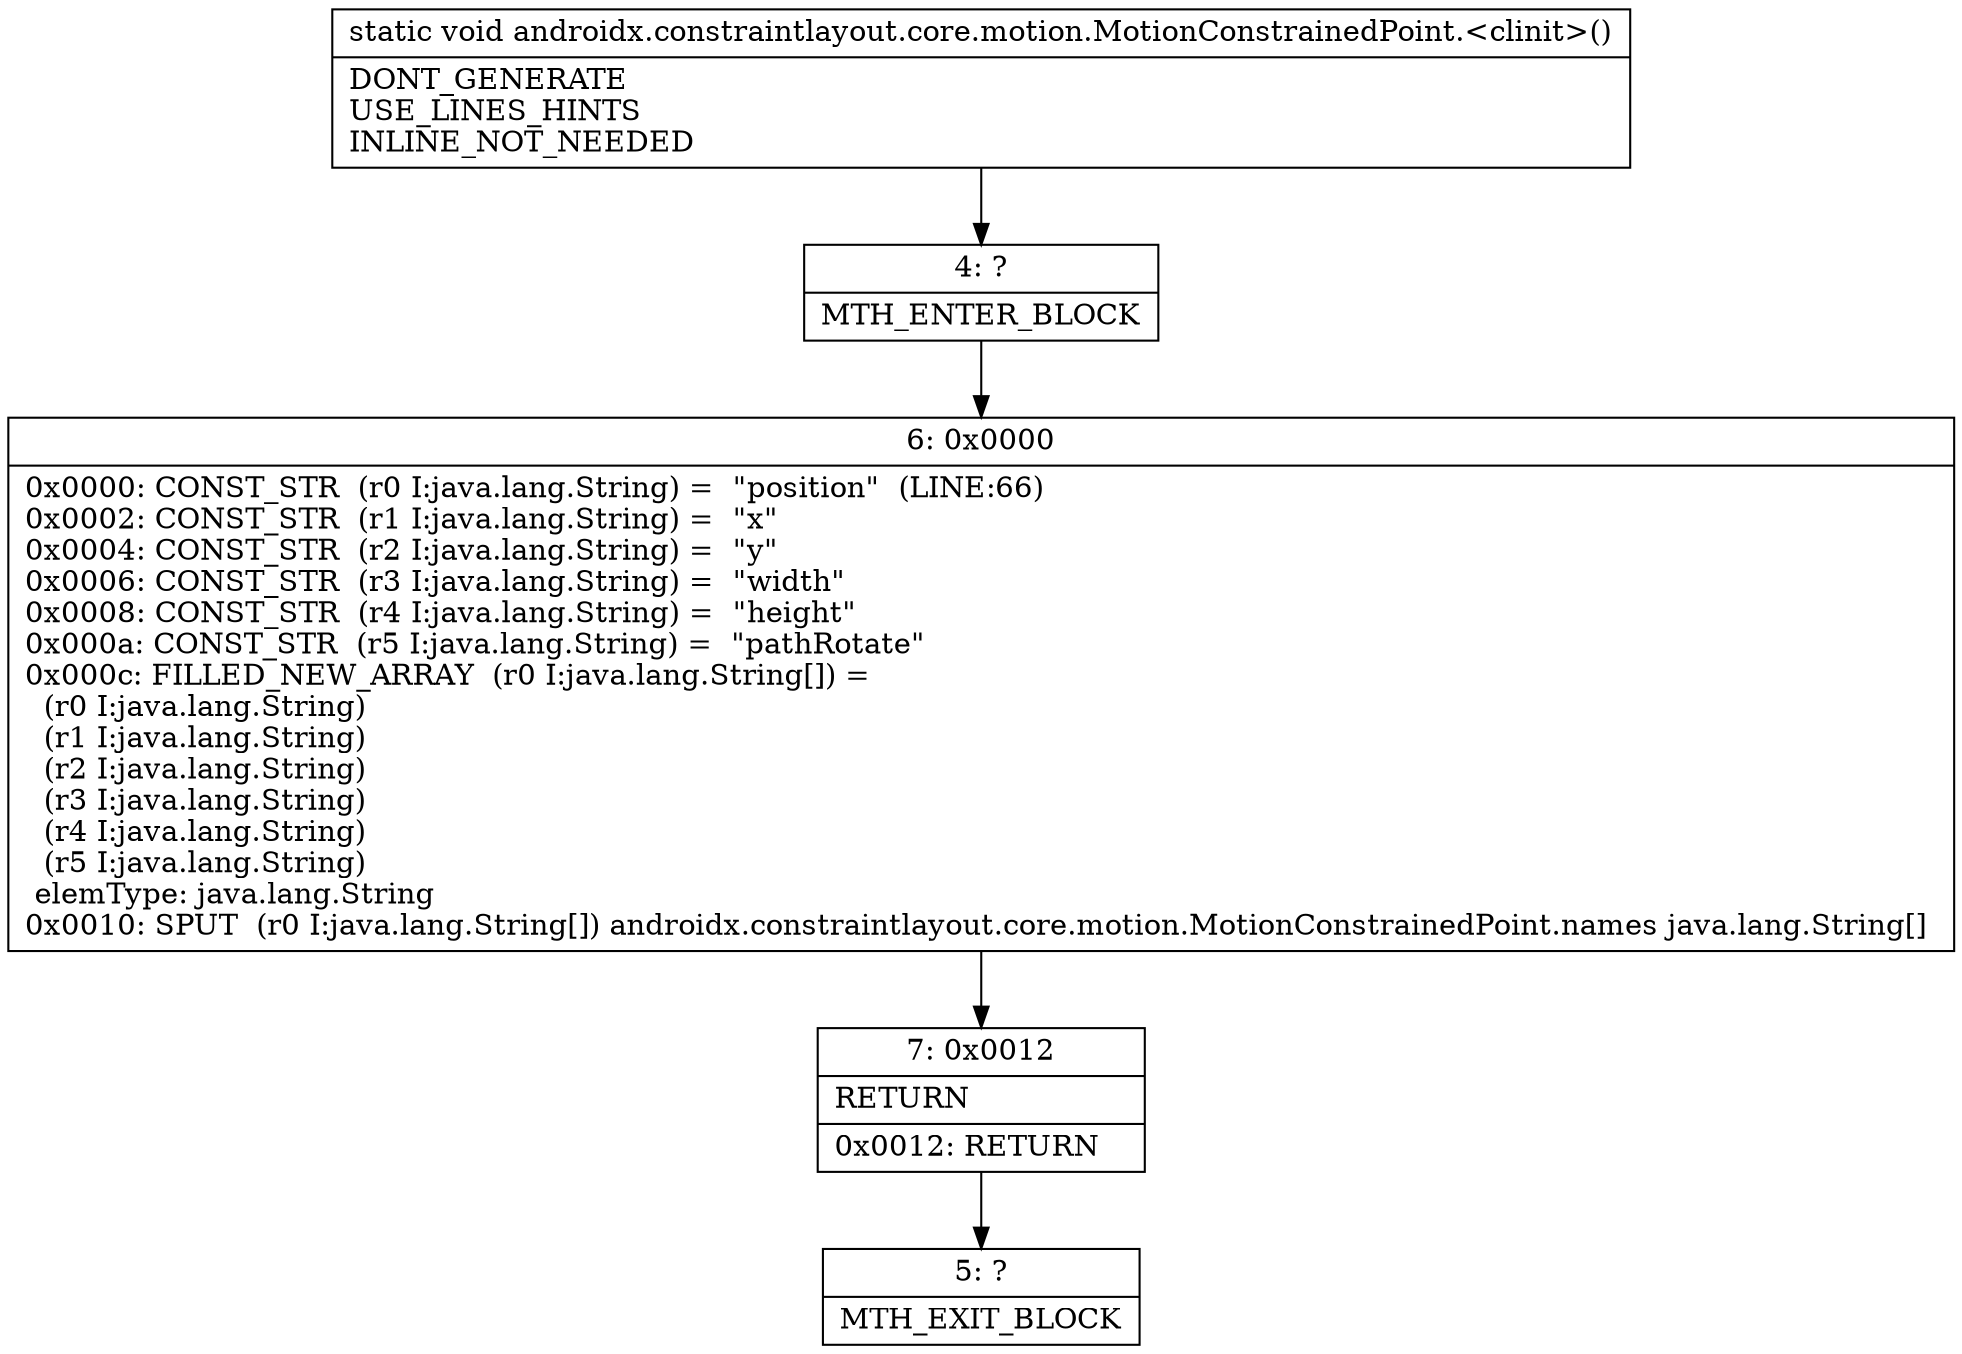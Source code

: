 digraph "CFG forandroidx.constraintlayout.core.motion.MotionConstrainedPoint.\<clinit\>()V" {
Node_4 [shape=record,label="{4\:\ ?|MTH_ENTER_BLOCK\l}"];
Node_6 [shape=record,label="{6\:\ 0x0000|0x0000: CONST_STR  (r0 I:java.lang.String) =  \"position\"  (LINE:66)\l0x0002: CONST_STR  (r1 I:java.lang.String) =  \"x\" \l0x0004: CONST_STR  (r2 I:java.lang.String) =  \"y\" \l0x0006: CONST_STR  (r3 I:java.lang.String) =  \"width\" \l0x0008: CONST_STR  (r4 I:java.lang.String) =  \"height\" \l0x000a: CONST_STR  (r5 I:java.lang.String) =  \"pathRotate\" \l0x000c: FILLED_NEW_ARRAY  (r0 I:java.lang.String[]) = \l  (r0 I:java.lang.String)\l  (r1 I:java.lang.String)\l  (r2 I:java.lang.String)\l  (r3 I:java.lang.String)\l  (r4 I:java.lang.String)\l  (r5 I:java.lang.String)\l elemType: java.lang.String \l0x0010: SPUT  (r0 I:java.lang.String[]) androidx.constraintlayout.core.motion.MotionConstrainedPoint.names java.lang.String[] \l}"];
Node_7 [shape=record,label="{7\:\ 0x0012|RETURN\l|0x0012: RETURN   \l}"];
Node_5 [shape=record,label="{5\:\ ?|MTH_EXIT_BLOCK\l}"];
MethodNode[shape=record,label="{static void androidx.constraintlayout.core.motion.MotionConstrainedPoint.\<clinit\>()  | DONT_GENERATE\lUSE_LINES_HINTS\lINLINE_NOT_NEEDED\l}"];
MethodNode -> Node_4;Node_4 -> Node_6;
Node_6 -> Node_7;
Node_7 -> Node_5;
}

